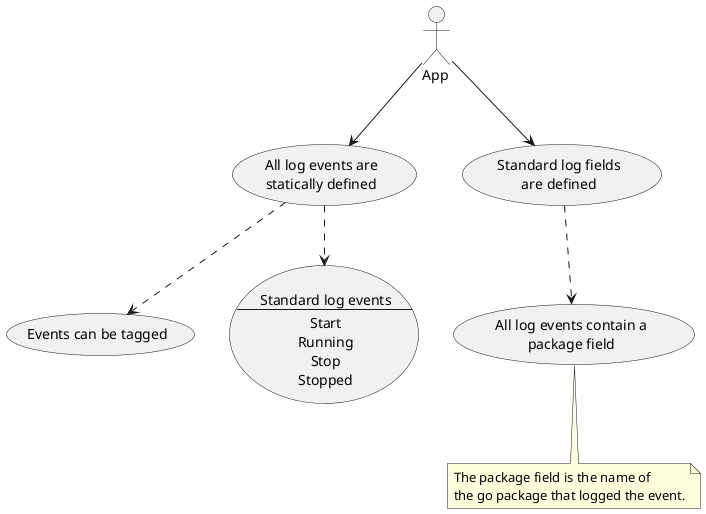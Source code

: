 @startuml
actor :App : as APP

usecase LOG_EVENT as "All log events are
statically defined"

usecase EVENT_TAGS as "Events can be tagged"

usecase STD_EVENTS as "Standard log events
---
Start
Running
Stop
Stopped"

LOG_EVENT ..> STD_EVENTS

usecase PACKAGE_LOGGER as "All log events contain a
package field"

note bottom of PACKAGE_LOGGER {
The package field is the name of
the go package that logged the event.
}

usecase STD_LOG_FIELDS as "Standard log fields
are defined"

APP --> LOG_EVENT
APP --> STD_LOG_FIELDS

STD_LOG_FIELDS ..> PACKAGE_LOGGER
LOG_EVENT ..> EVENT_TAGS
@enduml